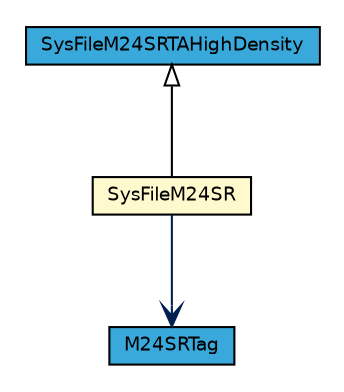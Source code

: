 #!/usr/local/bin/dot
#
# Class diagram 
# Generated by UMLGraph version R5_7_2-3-gee82a7 (http://www.umlgraph.org/)
#

digraph G {
	edge [fontname="Helvetica",fontsize=10,labelfontname="Helvetica",labelfontsize=10];
	node [fontname="Helvetica",fontsize=10,shape=plaintext];
	nodesep=0.25;
	ranksep=0.5;
	// com.st.st25sdk.type4a.m24srtahighdensity.SysFileM24SRTAHighDensity
	c32177 [label=<<table title="com.st.st25sdk.type4a.m24srtahighdensity.SysFileM24SRTAHighDensity" border="0" cellborder="1" cellspacing="0" cellpadding="2" port="p" bgcolor="#39a9dc" href="./SysFileM24SRTAHighDensity.html">
		<tr><td><table border="0" cellspacing="0" cellpadding="1">
<tr><td align="center" balign="center"> SysFileM24SRTAHighDensity </td></tr>
		</table></td></tr>
		</table>>, URL="./SysFileM24SRTAHighDensity.html", fontname="Helvetica", fontcolor="black", fontsize=9.0];
	// com.st.st25sdk.type4a.m24srtahighdensity.SysFileM24SR
	c32184 [label=<<table title="com.st.st25sdk.type4a.m24srtahighdensity.SysFileM24SR" border="0" cellborder="1" cellspacing="0" cellpadding="2" port="p" bgcolor="lemonChiffon" href="./SysFileM24SR.html">
		<tr><td><table border="0" cellspacing="0" cellpadding="1">
<tr><td align="center" balign="center"> SysFileM24SR </td></tr>
		</table></td></tr>
		</table>>, URL="./SysFileM24SR.html", fontname="Helvetica", fontcolor="black", fontsize=9.0];
	// com.st.st25sdk.type4a.m24srtahighdensity.M24SRTag
	c32185 [label=<<table title="com.st.st25sdk.type4a.m24srtahighdensity.M24SRTag" border="0" cellborder="1" cellspacing="0" cellpadding="2" port="p" bgcolor="#39a9dc" href="./M24SRTag.html">
		<tr><td><table border="0" cellspacing="0" cellpadding="1">
<tr><td align="center" balign="center"> M24SRTag </td></tr>
		</table></td></tr>
		</table>>, URL="./M24SRTag.html", fontname="Helvetica", fontcolor="black", fontsize=9.0];
	//com.st.st25sdk.type4a.m24srtahighdensity.SysFileM24SR extends com.st.st25sdk.type4a.m24srtahighdensity.SysFileM24SRTAHighDensity
	c32177:p -> c32184:p [dir=back,arrowtail=empty];
	// com.st.st25sdk.type4a.m24srtahighdensity.SysFileM24SR NAVASSOC com.st.st25sdk.type4a.m24srtahighdensity.M24SRTag
	c32184:p -> c32185:p [taillabel="", label="", headlabel="", fontname="Helvetica", fontcolor="#002052", fontsize=10.0, color="#002052", arrowhead=open];
}

